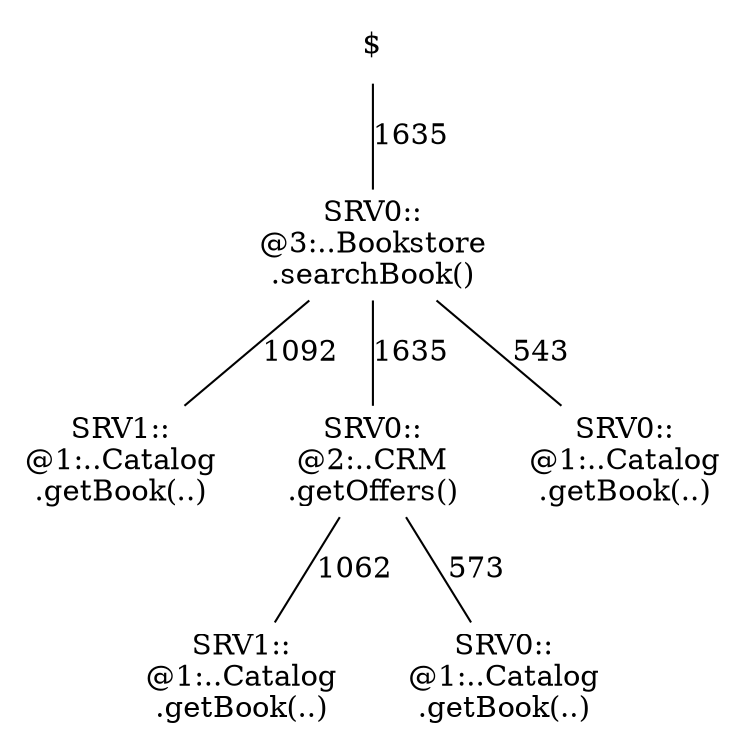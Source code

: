 digraph G {
0[label ="$",shape=none];
1[label ="SRV0::\n@3:..Bookstore\n.searchBook()",shape=none];
2[label ="SRV1::\n@1:..Catalog\n.getBook(..)",shape=none];
3[label ="SRV0::\n@2:..CRM\n.getOffers()",shape=none];
4[label ="SRV1::\n@1:..Catalog\n.getBook(..)",shape=none];
5[label ="SRV0::\n@1:..Catalog\n.getBook(..)",shape=none];
6[label ="SRV0::\n@1:..Catalog\n.getBook(..)",shape=none];

0->1[style=solid,arrowhead=none,label="1635" ]

1->2[style=solid,arrowhead=none,label="1092" ]

1->3[style=solid,arrowhead=none,label="1635" ]

3->4[style=solid,arrowhead=none,label="1062" ]

3->5[style=solid,arrowhead=none,label="573" ]

1->6[style=solid,arrowhead=none,label="543" ]

}
